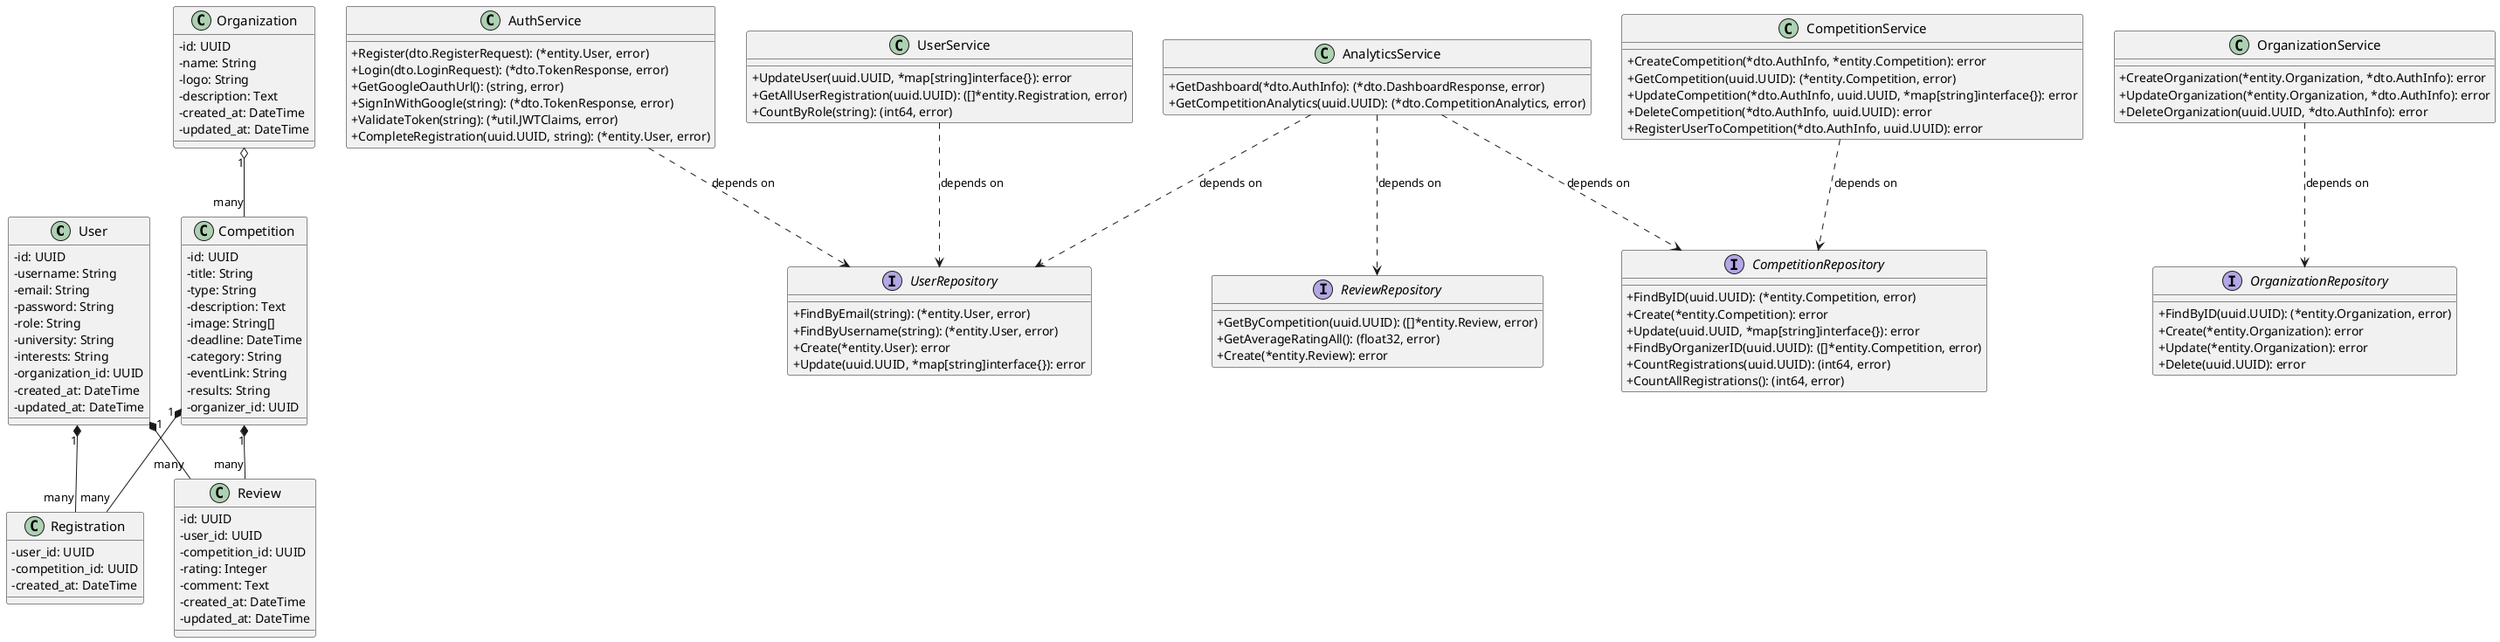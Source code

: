 @startuml
skinparam classFontSize 15
skinparam classAttributeIconSize 0

' ********** ENTITIES **********
class User {
  -id: UUID
  -username: String
  -email: String
  -password: String
  -role: String
  -university: String
  -interests: String
  -organization_id: UUID
  -created_at: DateTime
  -updated_at: DateTime
}

class Competition {
  -id: UUID
  -title: String
  -type: String
  -description: Text
  -image: String[]
  -deadline: DateTime
  -category: String
  -eventLink: String
  -results: String
  -organizer_id: UUID
}

class Organization {
  -id: UUID
  -name: String
  -logo: String
  -description: Text
  -created_at: DateTime
  -updated_at: DateTime
}

class Registration {
  -user_id: UUID
  -competition_id: UUID
  -created_at: DateTime
}

class Review {
  -id: UUID
  -user_id: UUID
  -competition_id: UUID
  -rating: Integer
  -comment: Text
  -created_at: DateTime
  -updated_at: DateTime
}

' ********** SERVICES **********
class AuthService {
  +Register(dto.RegisterRequest): (*entity.User, error)
  +Login(dto.LoginRequest): (*dto.TokenResponse, error)
  +GetGoogleOauthUrl(): (string, error)
  +SignInWithGoogle(string): (*dto.TokenResponse, error)
  +ValidateToken(string): (*util.JWTClaims, error)
  +CompleteRegistration(uuid.UUID, string): (*entity.User, error)
}

class CompetitionService {
  +CreateCompetition(*dto.AuthInfo, *entity.Competition): error
  +GetCompetition(uuid.UUID): (*entity.Competition, error)
  +UpdateCompetition(*dto.AuthInfo, uuid.UUID, *map[string]interface{}): error
  +DeleteCompetition(*dto.AuthInfo, uuid.UUID): error
  +RegisterUserToCompetition(*dto.AuthInfo, uuid.UUID): error
}

class OrganizationService {
  +CreateOrganization(*entity.Organization, *dto.AuthInfo): error
  +UpdateOrganization(*entity.Organization, *dto.AuthInfo): error
  +DeleteOrganization(uuid.UUID, *dto.AuthInfo): error
}

class UserService {
  +UpdateUser(uuid.UUID, *map[string]interface{}): error
  +GetAllUserRegistration(uuid.UUID): ([]*entity.Registration, error)
  +CountByRole(string): (int64, error)
}

class AnalyticsService {
  +GetDashboard(*dto.AuthInfo): (*dto.DashboardResponse, error)
  +GetCompetitionAnalytics(uuid.UUID): (*dto.CompetitionAnalytics, error)
}

' ********** REPOSITORIES **********
interface UserRepository {
  +FindByEmail(string): (*entity.User, error)
  +FindByUsername(string): (*entity.User, error)
  +Create(*entity.User): error
  +Update(uuid.UUID, *map[string]interface{}): error
}

interface CompetitionRepository {
  +FindByID(uuid.UUID): (*entity.Competition, error)
  +Create(*entity.Competition): error
  +Update(uuid.UUID, *map[string]interface{}): error
  +FindByOrganizerID(uuid.UUID): ([]*entity.Competition, error)
  +CountRegistrations(uuid.UUID): (int64, error)
  +CountAllRegistrations(): (int64, error)
}

interface OrganizationRepository {
  +FindByID(uuid.UUID): (*entity.Organization, error)
  +Create(*entity.Organization): error
  +Update(*entity.Organization): error
  +Delete(uuid.UUID): error
}

interface ReviewRepository {
  +GetByCompetition(uuid.UUID): ([]*entity.Review, error)
  +GetAverageRatingAll(): (float32, error)
  +Create(*entity.Review): error
}

' ********** RELATIONSHIPS **********
User "1" *-- "many" Registration
Competition "1" *-- "many" Registration
User "1" *-- "many" Review
Competition "1" *-- "many" Review
Organization "1" o-- "many" Competition

AuthService ..> UserRepository : depends on
CompetitionService ..> CompetitionRepository : depends on
OrganizationService ..> OrganizationRepository : depends on
UserService ..> UserRepository : depends on
AnalyticsService ..> UserRepository : depends on
AnalyticsService ..> CompetitionRepository : depends on
AnalyticsService ..> ReviewRepository : depends on
@enduml
